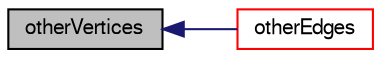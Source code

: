 digraph "otherVertices"
{
  bgcolor="transparent";
  edge [fontname="FreeSans",fontsize="10",labelfontname="FreeSans",labelfontsize="10"];
  node [fontname="FreeSans",fontsize="10",shape=record];
  rankdir="LR";
  Node424 [label="otherVertices",height=0.2,width=0.4,color="black", fillcolor="grey75", style="filled", fontcolor="black"];
  Node424 -> Node425 [dir="back",color="midnightblue",fontsize="10",style="solid",fontname="FreeSans"];
  Node425 [label="otherEdges",height=0.2,width=0.4,color="red",URL="$a25538.html#a14072f92f44aace6299d016920273be5",tooltip="Get the two edges on faceI counterclockwise after edgeI. "];
}
